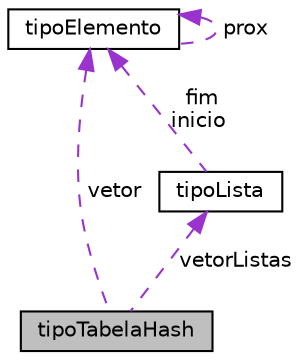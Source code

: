 digraph "tipoTabelaHash"
{
 // LATEX_PDF_SIZE
  edge [fontname="Helvetica",fontsize="10",labelfontname="Helvetica",labelfontsize="10"];
  node [fontname="Helvetica",fontsize="10",shape=record];
  Node1 [label="tipoTabelaHash",height=0.2,width=0.4,color="black", fillcolor="grey75", style="filled", fontcolor="black",tooltip=" "];
  Node2 -> Node1 [dir="back",color="darkorchid3",fontsize="10",style="dashed",label=" vetorListas" ,fontname="Helvetica"];
  Node2 [label="tipoLista",height=0.2,width=0.4,color="black", fillcolor="white", style="filled",URL="$structtipoLista.html",tooltip=" "];
  Node3 -> Node2 [dir="back",color="darkorchid3",fontsize="10",style="dashed",label=" fim\ninicio" ,fontname="Helvetica"];
  Node3 [label="tipoElemento",height=0.2,width=0.4,color="black", fillcolor="white", style="filled",URL="$structtipoElemento.html",tooltip=" "];
  Node3 -> Node3 [dir="back",color="darkorchid3",fontsize="10",style="dashed",label=" prox" ,fontname="Helvetica"];
  Node3 -> Node1 [dir="back",color="darkorchid3",fontsize="10",style="dashed",label=" vetor" ,fontname="Helvetica"];
}
